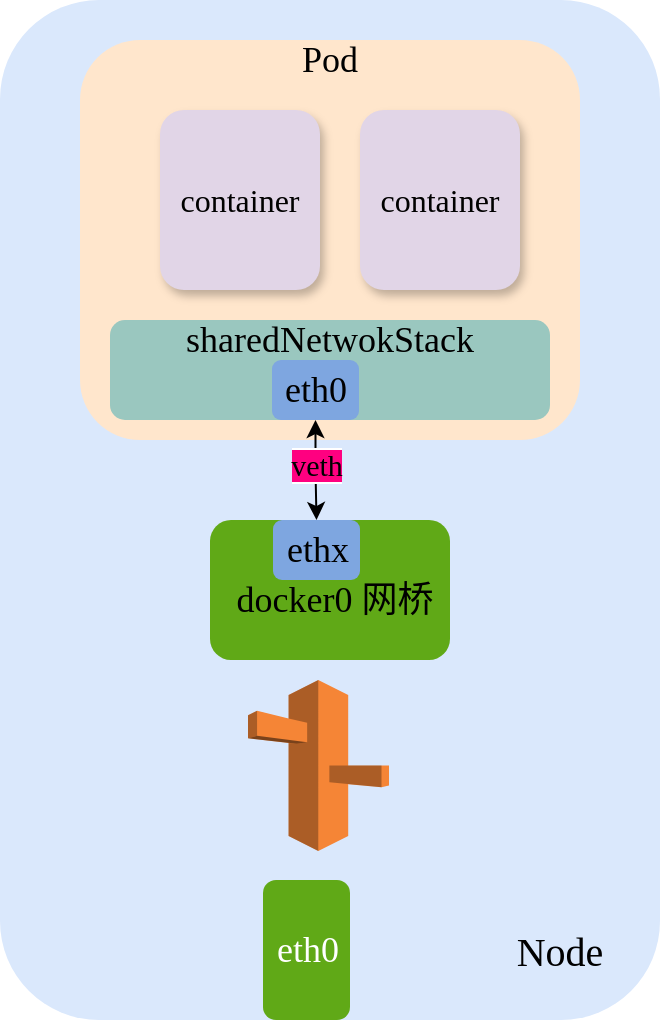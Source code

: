 <mxfile version="14.9.2" type="device"><diagram id="ymPBQ0IUiBDu81N4Q2W3" name="Page-1"><mxGraphModel dx="1422" dy="706" grid="1" gridSize="10" guides="1" tooltips="1" connect="1" arrows="1" fold="1" page="1" pageScale="1" pageWidth="827" pageHeight="1169" math="0" shadow="0"><root><mxCell id="0"/><mxCell id="dKmbE65gUwvcEmFgsT9v-19" value="Untitled Layer" parent="0"/><mxCell id="dKmbE65gUwvcEmFgsT9v-36" value="" style="rounded=1;whiteSpace=wrap;html=1;fillColor=#dae8fc;strokeColor=none;" vertex="1" parent="dKmbE65gUwvcEmFgsT9v-19"><mxGeometry y="170" width="330" height="510" as="geometry"/></mxCell><mxCell id="1" parent="0"/><mxCell id="dKmbE65gUwvcEmFgsT9v-2" value="" style="rounded=1;whiteSpace=wrap;html=1;fillColor=#60a917;fontColor=#ffffff;strokeColor=none;" vertex="1" parent="1"><mxGeometry x="105" y="430" width="120" height="70" as="geometry"/></mxCell><mxCell id="dKmbE65gUwvcEmFgsT9v-12" value="" style="outlineConnect=0;dashed=0;verticalLabelPosition=bottom;verticalAlign=top;align=center;html=1;shape=mxgraph.aws3.route_53;fillColor=#F58536;gradientColor=none;rounded=1;" vertex="1" parent="1"><mxGeometry x="124" y="510" width="70.5" height="85.5" as="geometry"/></mxCell><mxCell id="dKmbE65gUwvcEmFgsT9v-14" value="&lt;font face=&quot;Comic Sans MS&quot; style=&quot;font-size: 18px&quot;&gt;eth0&lt;/font&gt;" style="rounded=1;whiteSpace=wrap;html=1;fillColor=#60a917;fontColor=#ffffff;strokeColor=none;" vertex="1" parent="1"><mxGeometry x="131.5" y="610" width="43.5" height="70" as="geometry"/></mxCell><mxCell id="dKmbE65gUwvcEmFgsT9v-17" value="&lt;font face=&quot;Comic Sans MS&quot;&gt;&lt;span style=&quot;font-size: 18px&quot;&gt;docker0 网桥&lt;/span&gt;&lt;/font&gt;" style="text;html=1;strokeColor=none;fillColor=none;align=center;verticalAlign=middle;whiteSpace=wrap;rounded=0;" vertex="1" parent="1"><mxGeometry x="108.5" y="460" width="116.5" height="20" as="geometry"/></mxCell><mxCell id="dKmbE65gUwvcEmFgsT9v-37" value="" style="rounded=1;whiteSpace=wrap;html=1;fillColor=#ffe6cc;strokeColor=none;" vertex="1" parent="1"><mxGeometry x="40" y="190" width="250" height="200" as="geometry"/></mxCell><mxCell id="dKmbE65gUwvcEmFgsT9v-38" value="&lt;font face=&quot;Comic Sans MS&quot; style=&quot;font-size: 18px&quot;&gt;Pod&lt;/font&gt;" style="text;html=1;strokeColor=none;fillColor=none;align=center;verticalAlign=middle;whiteSpace=wrap;rounded=0;" vertex="1" parent="1"><mxGeometry x="145" y="190" width="40" height="20" as="geometry"/></mxCell><mxCell id="dKmbE65gUwvcEmFgsT9v-39" value="&lt;span style=&quot;font-family: &amp;#34;comic sans ms&amp;#34; ; font-size: 16px&quot;&gt;container&lt;br&gt;&lt;/span&gt;" style="rounded=1;whiteSpace=wrap;html=1;fillColor=#e1d5e7;shadow=1;glass=0;sketch=0;strokeColor=none;" vertex="1" parent="1"><mxGeometry x="80" y="225" width="80" height="90" as="geometry"/></mxCell><mxCell id="dKmbE65gUwvcEmFgsT9v-40" value="&lt;span style=&quot;font-family: &amp;#34;comic sans ms&amp;#34; ; font-size: 16px&quot;&gt;container&lt;br&gt;&lt;/span&gt;" style="rounded=1;whiteSpace=wrap;html=1;fillColor=#e1d5e7;shadow=1;glass=0;sketch=0;strokeColor=none;" vertex="1" parent="1"><mxGeometry x="180" y="225" width="80" height="90" as="geometry"/></mxCell><mxCell id="dKmbE65gUwvcEmFgsT9v-41" value="" style="rounded=1;whiteSpace=wrap;html=1;strokeColor=none;fillColor=#9AC7BF;" vertex="1" parent="1"><mxGeometry x="55" y="330" width="220" height="50" as="geometry"/></mxCell><mxCell id="dKmbE65gUwvcEmFgsT9v-42" value="&lt;font face=&quot;Comic Sans MS&quot; style=&quot;font-size: 18px&quot;&gt;sharedNetwokStack&lt;/font&gt;" style="text;html=1;strokeColor=none;fillColor=none;align=center;verticalAlign=middle;whiteSpace=wrap;rounded=0;" vertex="1" parent="1"><mxGeometry x="90" y="330" width="150" height="20" as="geometry"/></mxCell><mxCell id="dKmbE65gUwvcEmFgsT9v-46" value="" style="edgeStyle=orthogonalEdgeStyle;rounded=0;orthogonalLoop=1;jettySize=auto;html=1;startArrow=classic;startFill=1;" edge="1" parent="1" source="dKmbE65gUwvcEmFgsT9v-43" target="dKmbE65gUwvcEmFgsT9v-44"><mxGeometry relative="1" as="geometry"/></mxCell><mxCell id="dKmbE65gUwvcEmFgsT9v-47" value="&lt;font face=&quot;Comic Sans MS&quot; style=&quot;font-size: 15px ; background-color: rgb(255 , 0 , 128)&quot;&gt;veth&lt;/font&gt;" style="edgeLabel;html=1;align=center;verticalAlign=middle;resizable=0;points=[];" vertex="1" connectable="0" parent="dKmbE65gUwvcEmFgsT9v-46"><mxGeometry x="-0.141" relative="1" as="geometry"><mxPoint as="offset"/></mxGeometry></mxCell><mxCell id="dKmbE65gUwvcEmFgsT9v-43" value="&lt;font face=&quot;Comic Sans MS&quot; style=&quot;font-size: 18px&quot;&gt;eth0&lt;/font&gt;" style="rounded=1;whiteSpace=wrap;html=1;strokeColor=none;fillColor=#7EA6E0;" vertex="1" parent="1"><mxGeometry x="136" y="350" width="43.5" height="30" as="geometry"/></mxCell><mxCell id="dKmbE65gUwvcEmFgsT9v-44" value="&lt;font face=&quot;Comic Sans MS&quot; style=&quot;font-size: 18px&quot;&gt;ethx&lt;/font&gt;" style="rounded=1;whiteSpace=wrap;html=1;strokeColor=none;fillColor=#7EA6E0;" vertex="1" parent="1"><mxGeometry x="136.5" y="430" width="43.5" height="30" as="geometry"/></mxCell><mxCell id="dKmbE65gUwvcEmFgsT9v-48" value="&lt;font style=&quot;font-size: 20px&quot; face=&quot;Comic Sans MS&quot;&gt;Node&lt;/font&gt;" style="text;html=1;strokeColor=none;fillColor=none;align=center;verticalAlign=middle;whiteSpace=wrap;rounded=0;" vertex="1" parent="1"><mxGeometry x="260" y="635" width="40" height="20" as="geometry"/></mxCell><mxCell id="dKmbE65gUwvcEmFgsT9v-35" value="Untitled Layer" parent="0"/></root></mxGraphModel></diagram></mxfile>